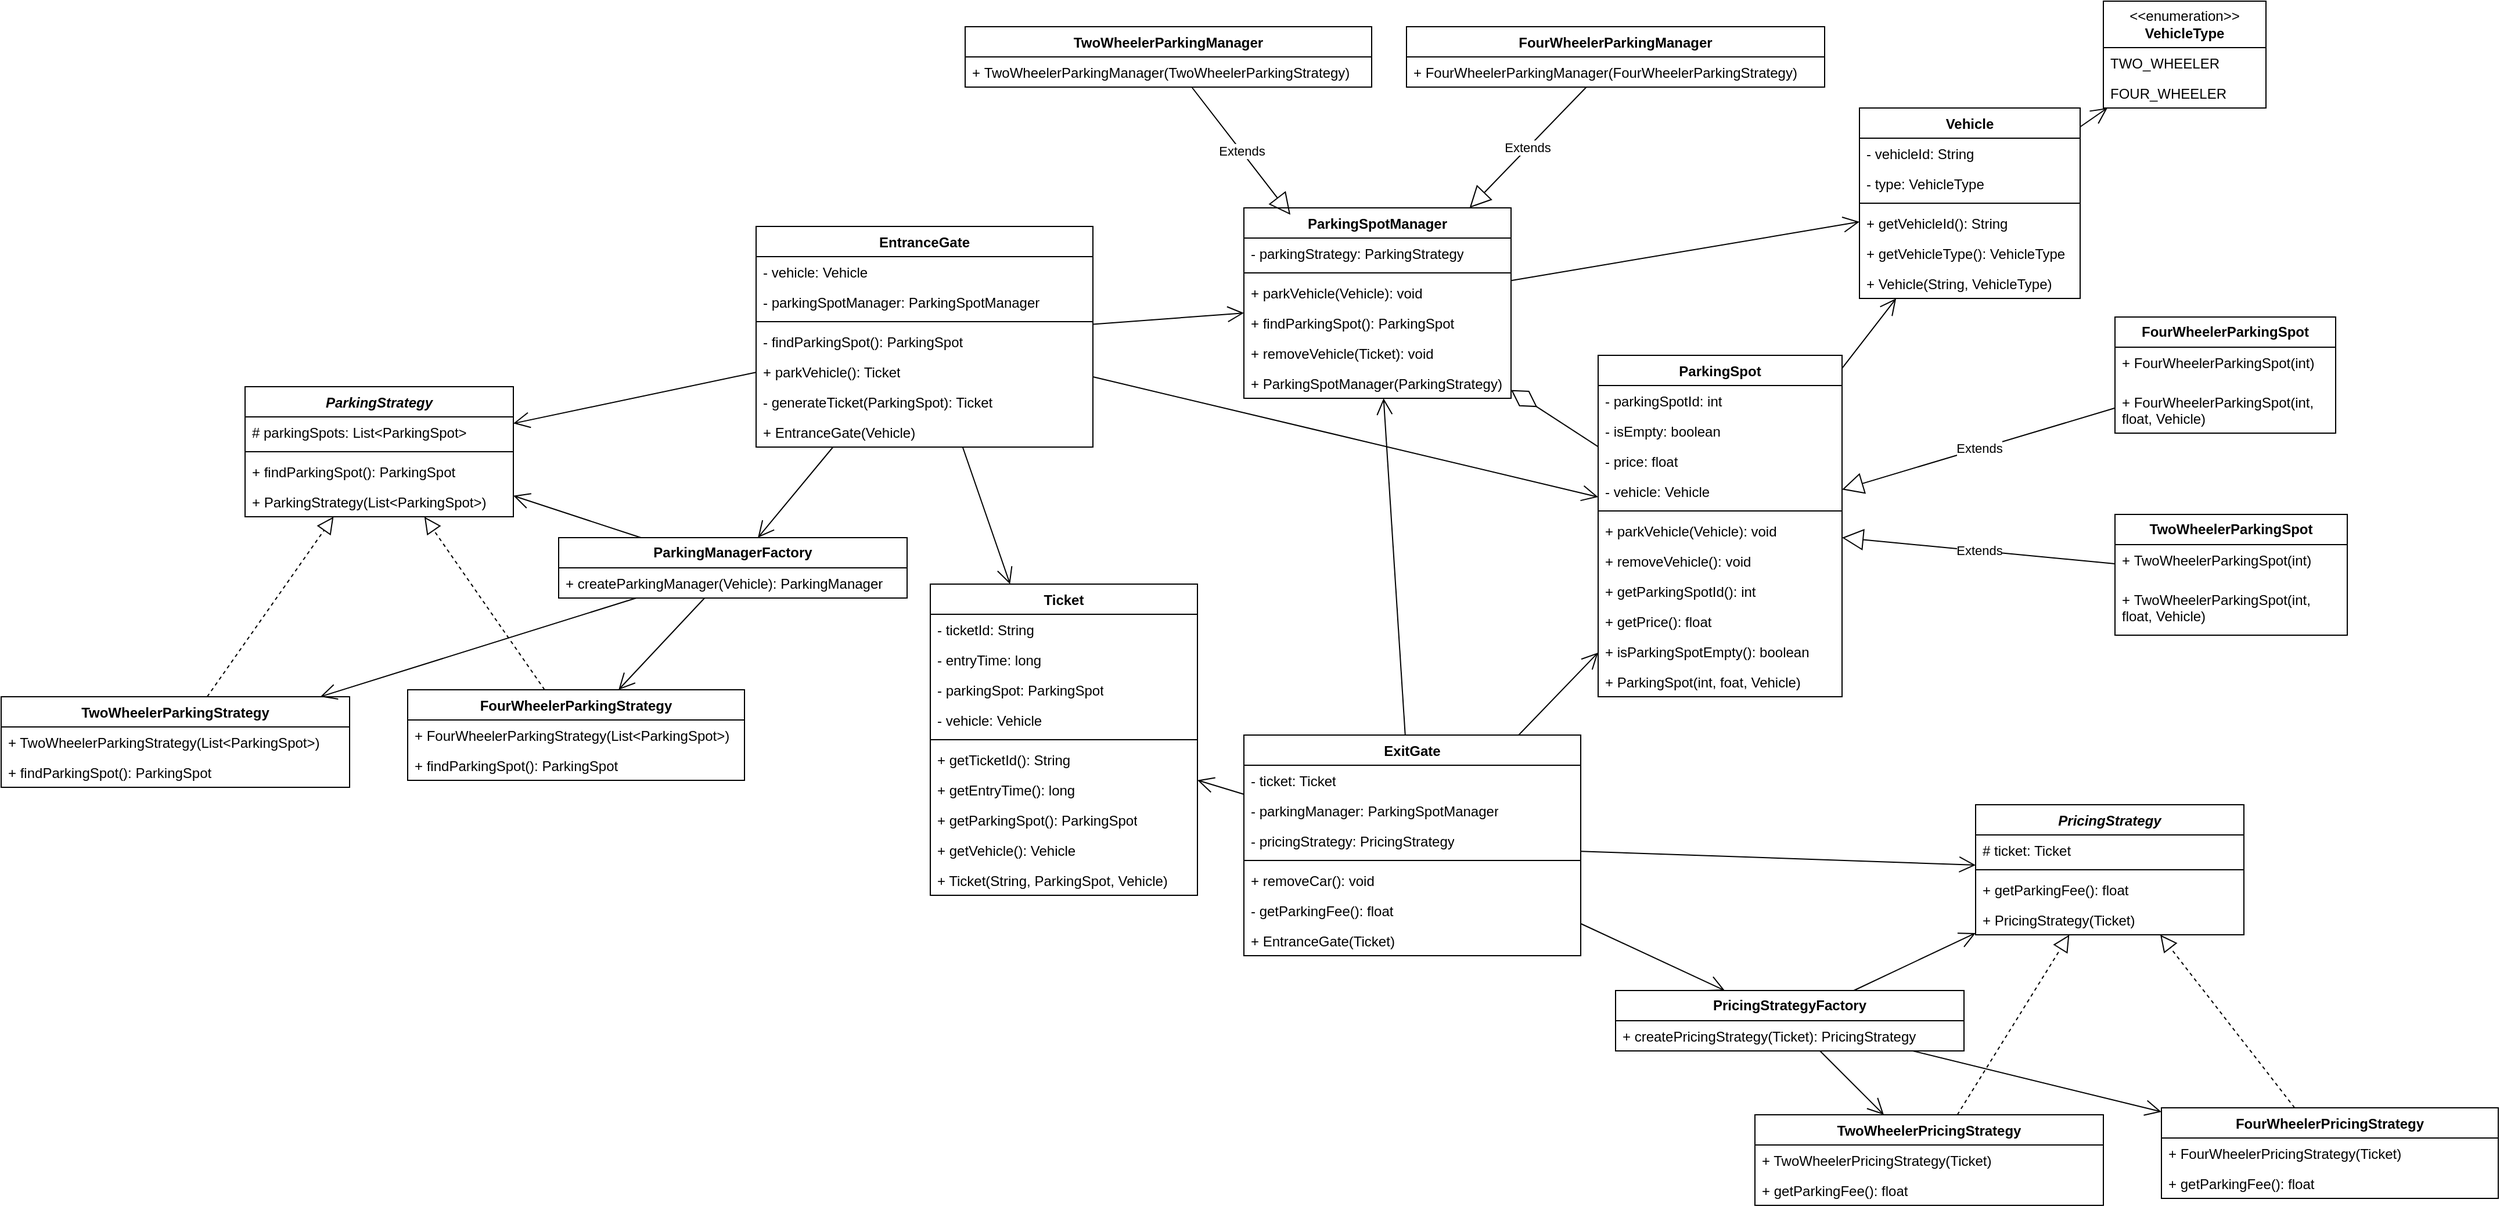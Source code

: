 <mxfile version="24.9.1">
  <diagram name="Page-1" id="A_3Z3gADPUwUNIoHM96N">
    <mxGraphModel dx="3578" dy="862" grid="1" gridSize="10" guides="1" tooltips="1" connect="1" arrows="1" fold="1" page="1" pageScale="1" pageWidth="850" pageHeight="1100" math="0" shadow="0">
      <root>
        <mxCell id="0" />
        <mxCell id="1" parent="0" />
        <mxCell id="FUsT_DUkwrvL3j2b9HlF-2" value="Vehicle" style="swimlane;fontStyle=1;align=center;verticalAlign=top;childLayout=stackLayout;horizontal=1;startSize=26;horizontalStack=0;resizeParent=1;resizeParentMax=0;resizeLast=0;collapsible=1;marginBottom=0;whiteSpace=wrap;html=1;" parent="1" vertex="1">
          <mxGeometry x="660" y="110" width="190" height="164" as="geometry" />
        </mxCell>
        <mxCell id="FUsT_DUkwrvL3j2b9HlF-6" value="- vehicleId: String" style="text;strokeColor=none;fillColor=none;align=left;verticalAlign=top;spacingLeft=4;spacingRight=4;overflow=hidden;rotatable=0;points=[[0,0.5],[1,0.5]];portConstraint=eastwest;whiteSpace=wrap;html=1;" parent="FUsT_DUkwrvL3j2b9HlF-2" vertex="1">
          <mxGeometry y="26" width="190" height="26" as="geometry" />
        </mxCell>
        <mxCell id="FUsT_DUkwrvL3j2b9HlF-3" value="- type: VehicleType" style="text;strokeColor=none;fillColor=none;align=left;verticalAlign=top;spacingLeft=4;spacingRight=4;overflow=hidden;rotatable=0;points=[[0,0.5],[1,0.5]];portConstraint=eastwest;whiteSpace=wrap;html=1;" parent="FUsT_DUkwrvL3j2b9HlF-2" vertex="1">
          <mxGeometry y="52" width="190" height="26" as="geometry" />
        </mxCell>
        <mxCell id="FUsT_DUkwrvL3j2b9HlF-4" value="" style="line;strokeWidth=1;fillColor=none;align=left;verticalAlign=middle;spacingTop=-1;spacingLeft=3;spacingRight=3;rotatable=0;labelPosition=right;points=[];portConstraint=eastwest;strokeColor=inherit;" parent="FUsT_DUkwrvL3j2b9HlF-2" vertex="1">
          <mxGeometry y="78" width="190" height="8" as="geometry" />
        </mxCell>
        <mxCell id="FUsT_DUkwrvL3j2b9HlF-5" value="+ getVehicleId(): String" style="text;strokeColor=none;fillColor=none;align=left;verticalAlign=top;spacingLeft=4;spacingRight=4;overflow=hidden;rotatable=0;points=[[0,0.5],[1,0.5]];portConstraint=eastwest;whiteSpace=wrap;html=1;" parent="FUsT_DUkwrvL3j2b9HlF-2" vertex="1">
          <mxGeometry y="86" width="190" height="26" as="geometry" />
        </mxCell>
        <mxCell id="usucoXIrSyhPWJCQxuVE-49" value="+ getVehicleType(): VehicleType" style="text;strokeColor=none;fillColor=none;align=left;verticalAlign=top;spacingLeft=4;spacingRight=4;overflow=hidden;rotatable=0;points=[[0,0.5],[1,0.5]];portConstraint=eastwest;whiteSpace=wrap;html=1;" parent="FUsT_DUkwrvL3j2b9HlF-2" vertex="1">
          <mxGeometry y="112" width="190" height="26" as="geometry" />
        </mxCell>
        <mxCell id="YP-BYKHwTWHWwbUKbC8P-22" value="+ Vehicle(String, VehicleType)" style="text;strokeColor=none;fillColor=none;align=left;verticalAlign=top;spacingLeft=4;spacingRight=4;overflow=hidden;rotatable=0;points=[[0,0.5],[1,0.5]];portConstraint=eastwest;whiteSpace=wrap;html=1;" vertex="1" parent="FUsT_DUkwrvL3j2b9HlF-2">
          <mxGeometry y="138" width="190" height="26" as="geometry" />
        </mxCell>
        <mxCell id="FUsT_DUkwrvL3j2b9HlF-9" value="&amp;lt;&amp;lt;enumeration&amp;gt;&amp;gt;&lt;br&gt;&lt;b&gt;VehicleType&lt;br&gt;&lt;/b&gt;" style="swimlane;fontStyle=0;childLayout=stackLayout;horizontal=1;startSize=40;fillColor=none;horizontalStack=0;resizeParent=1;resizeParentMax=0;resizeLast=0;collapsible=1;marginBottom=0;whiteSpace=wrap;html=1;" parent="1" vertex="1">
          <mxGeometry x="870" y="18" width="140" height="92" as="geometry" />
        </mxCell>
        <mxCell id="FUsT_DUkwrvL3j2b9HlF-10" value="TWO_WHEELER" style="text;strokeColor=none;fillColor=none;align=left;verticalAlign=top;spacingLeft=4;spacingRight=4;overflow=hidden;rotatable=0;points=[[0,0.5],[1,0.5]];portConstraint=eastwest;whiteSpace=wrap;html=1;" parent="FUsT_DUkwrvL3j2b9HlF-9" vertex="1">
          <mxGeometry y="40" width="140" height="26" as="geometry" />
        </mxCell>
        <mxCell id="FUsT_DUkwrvL3j2b9HlF-11" value="FOUR_WHEELER" style="text;strokeColor=none;fillColor=none;align=left;verticalAlign=top;spacingLeft=4;spacingRight=4;overflow=hidden;rotatable=0;points=[[0,0.5],[1,0.5]];portConstraint=eastwest;whiteSpace=wrap;html=1;" parent="FUsT_DUkwrvL3j2b9HlF-9" vertex="1">
          <mxGeometry y="66" width="140" height="26" as="geometry" />
        </mxCell>
        <mxCell id="FUsT_DUkwrvL3j2b9HlF-14" value="" style="endArrow=open;endFill=1;endSize=12;html=1;rounded=0;" parent="1" source="FUsT_DUkwrvL3j2b9HlF-2" target="FUsT_DUkwrvL3j2b9HlF-9" edge="1">
          <mxGeometry width="160" relative="1" as="geometry">
            <mxPoint x="340" y="420" as="sourcePoint" />
            <mxPoint x="500" y="420" as="targetPoint" />
          </mxGeometry>
        </mxCell>
        <mxCell id="FUsT_DUkwrvL3j2b9HlF-19" value="ParkingSpot" style="swimlane;fontStyle=1;align=center;verticalAlign=top;childLayout=stackLayout;horizontal=1;startSize=26;horizontalStack=0;resizeParent=1;resizeParentMax=0;resizeLast=0;collapsible=1;marginBottom=0;whiteSpace=wrap;html=1;" parent="1" vertex="1">
          <mxGeometry x="435" y="323" width="210" height="294" as="geometry" />
        </mxCell>
        <mxCell id="FUsT_DUkwrvL3j2b9HlF-20" value="- parkingSpotId: int" style="text;strokeColor=none;fillColor=none;align=left;verticalAlign=top;spacingLeft=4;spacingRight=4;overflow=hidden;rotatable=0;points=[[0,0.5],[1,0.5]];portConstraint=eastwest;whiteSpace=wrap;html=1;" parent="FUsT_DUkwrvL3j2b9HlF-19" vertex="1">
          <mxGeometry y="26" width="210" height="26" as="geometry" />
        </mxCell>
        <mxCell id="FUsT_DUkwrvL3j2b9HlF-25" value="- isEmpty: boolean" style="text;strokeColor=none;fillColor=none;align=left;verticalAlign=top;spacingLeft=4;spacingRight=4;overflow=hidden;rotatable=0;points=[[0,0.5],[1,0.5]];portConstraint=eastwest;whiteSpace=wrap;html=1;" parent="FUsT_DUkwrvL3j2b9HlF-19" vertex="1">
          <mxGeometry y="52" width="210" height="26" as="geometry" />
        </mxCell>
        <mxCell id="FUsT_DUkwrvL3j2b9HlF-26" value="- price: float" style="text;strokeColor=none;fillColor=none;align=left;verticalAlign=top;spacingLeft=4;spacingRight=4;overflow=hidden;rotatable=0;points=[[0,0.5],[1,0.5]];portConstraint=eastwest;whiteSpace=wrap;html=1;" parent="FUsT_DUkwrvL3j2b9HlF-19" vertex="1">
          <mxGeometry y="78" width="210" height="26" as="geometry" />
        </mxCell>
        <mxCell id="FUsT_DUkwrvL3j2b9HlF-23" value="- vehicle: Vehicle" style="text;strokeColor=none;fillColor=none;align=left;verticalAlign=top;spacingLeft=4;spacingRight=4;overflow=hidden;rotatable=0;points=[[0,0.5],[1,0.5]];portConstraint=eastwest;whiteSpace=wrap;html=1;" parent="FUsT_DUkwrvL3j2b9HlF-19" vertex="1">
          <mxGeometry y="104" width="210" height="26" as="geometry" />
        </mxCell>
        <mxCell id="FUsT_DUkwrvL3j2b9HlF-21" value="" style="line;strokeWidth=1;fillColor=none;align=left;verticalAlign=middle;spacingTop=-1;spacingLeft=3;spacingRight=3;rotatable=0;labelPosition=right;points=[];portConstraint=eastwest;strokeColor=inherit;" parent="FUsT_DUkwrvL3j2b9HlF-19" vertex="1">
          <mxGeometry y="130" width="210" height="8" as="geometry" />
        </mxCell>
        <mxCell id="FUsT_DUkwrvL3j2b9HlF-22" value="+ parkVehicle(Vehicle): void" style="text;strokeColor=none;fillColor=none;align=left;verticalAlign=top;spacingLeft=4;spacingRight=4;overflow=hidden;rotatable=0;points=[[0,0.5],[1,0.5]];portConstraint=eastwest;whiteSpace=wrap;html=1;" parent="FUsT_DUkwrvL3j2b9HlF-19" vertex="1">
          <mxGeometry y="138" width="210" height="26" as="geometry" />
        </mxCell>
        <mxCell id="FUsT_DUkwrvL3j2b9HlF-28" value="+ removeVehicle(): void" style="text;strokeColor=none;fillColor=none;align=left;verticalAlign=top;spacingLeft=4;spacingRight=4;overflow=hidden;rotatable=0;points=[[0,0.5],[1,0.5]];portConstraint=eastwest;whiteSpace=wrap;html=1;" parent="FUsT_DUkwrvL3j2b9HlF-19" vertex="1">
          <mxGeometry y="164" width="210" height="26" as="geometry" />
        </mxCell>
        <mxCell id="YP-BYKHwTWHWwbUKbC8P-24" value="+ getParkingSpotId(): int" style="text;strokeColor=none;fillColor=none;align=left;verticalAlign=top;spacingLeft=4;spacingRight=4;overflow=hidden;rotatable=0;points=[[0,0.5],[1,0.5]];portConstraint=eastwest;whiteSpace=wrap;html=1;" vertex="1" parent="FUsT_DUkwrvL3j2b9HlF-19">
          <mxGeometry y="190" width="210" height="26" as="geometry" />
        </mxCell>
        <mxCell id="YP-BYKHwTWHWwbUKbC8P-23" value="+ getPrice(): float" style="text;strokeColor=none;fillColor=none;align=left;verticalAlign=top;spacingLeft=4;spacingRight=4;overflow=hidden;rotatable=0;points=[[0,0.5],[1,0.5]];portConstraint=eastwest;whiteSpace=wrap;html=1;" vertex="1" parent="FUsT_DUkwrvL3j2b9HlF-19">
          <mxGeometry y="216" width="210" height="26" as="geometry" />
        </mxCell>
        <mxCell id="YP-BYKHwTWHWwbUKbC8P-25" value="+ isParkingSpotEmpty(): boolean" style="text;strokeColor=none;fillColor=none;align=left;verticalAlign=top;spacingLeft=4;spacingRight=4;overflow=hidden;rotatable=0;points=[[0,0.5],[1,0.5]];portConstraint=eastwest;whiteSpace=wrap;html=1;" vertex="1" parent="FUsT_DUkwrvL3j2b9HlF-19">
          <mxGeometry y="242" width="210" height="26" as="geometry" />
        </mxCell>
        <mxCell id="FUsT_DUkwrvL3j2b9HlF-27" value="+ ParkingSpot(int, foat, Vehicle)" style="text;strokeColor=none;fillColor=none;align=left;verticalAlign=top;spacingLeft=4;spacingRight=4;overflow=hidden;rotatable=0;points=[[0,0.5],[1,0.5]];portConstraint=eastwest;whiteSpace=wrap;html=1;" parent="FUsT_DUkwrvL3j2b9HlF-19" vertex="1">
          <mxGeometry y="268" width="210" height="26" as="geometry" />
        </mxCell>
        <mxCell id="FUsT_DUkwrvL3j2b9HlF-29" value="ParkingSpotManager" style="swimlane;fontStyle=1;align=center;verticalAlign=top;childLayout=stackLayout;horizontal=1;startSize=26;horizontalStack=0;resizeParent=1;resizeParentMax=0;resizeLast=0;collapsible=1;marginBottom=0;whiteSpace=wrap;html=1;" parent="1" vertex="1">
          <mxGeometry x="130" y="196" width="230" height="164" as="geometry" />
        </mxCell>
        <mxCell id="FUsT_DUkwrvL3j2b9HlF-33" value="- parkingStrategy: ParkingStrategy" style="text;strokeColor=none;fillColor=none;align=left;verticalAlign=top;spacingLeft=4;spacingRight=4;overflow=hidden;rotatable=0;points=[[0,0.5],[1,0.5]];portConstraint=eastwest;whiteSpace=wrap;html=1;" parent="FUsT_DUkwrvL3j2b9HlF-29" vertex="1">
          <mxGeometry y="26" width="230" height="26" as="geometry" />
        </mxCell>
        <mxCell id="FUsT_DUkwrvL3j2b9HlF-31" value="" style="line;strokeWidth=1;fillColor=none;align=left;verticalAlign=middle;spacingTop=-1;spacingLeft=3;spacingRight=3;rotatable=0;labelPosition=right;points=[];portConstraint=eastwest;strokeColor=inherit;" parent="FUsT_DUkwrvL3j2b9HlF-29" vertex="1">
          <mxGeometry y="52" width="230" height="8" as="geometry" />
        </mxCell>
        <mxCell id="FUsT_DUkwrvL3j2b9HlF-32" value="+ parkVehicle(Vehicle): void" style="text;strokeColor=none;fillColor=none;align=left;verticalAlign=top;spacingLeft=4;spacingRight=4;overflow=hidden;rotatable=0;points=[[0,0.5],[1,0.5]];portConstraint=eastwest;whiteSpace=wrap;html=1;" parent="FUsT_DUkwrvL3j2b9HlF-29" vertex="1">
          <mxGeometry y="60" width="230" height="26" as="geometry" />
        </mxCell>
        <mxCell id="YP-BYKHwTWHWwbUKbC8P-36" value="+ findParkingSpot(): ParkingSpot" style="text;strokeColor=none;fillColor=none;align=left;verticalAlign=top;spacingLeft=4;spacingRight=4;overflow=hidden;rotatable=0;points=[[0,0.5],[1,0.5]];portConstraint=eastwest;whiteSpace=wrap;html=1;" vertex="1" parent="FUsT_DUkwrvL3j2b9HlF-29">
          <mxGeometry y="86" width="230" height="26" as="geometry" />
        </mxCell>
        <mxCell id="YP-BYKHwTWHWwbUKbC8P-37" value="+ removeVehicle(Ticket): void" style="text;strokeColor=none;fillColor=none;align=left;verticalAlign=top;spacingLeft=4;spacingRight=4;overflow=hidden;rotatable=0;points=[[0,0.5],[1,0.5]];portConstraint=eastwest;whiteSpace=wrap;html=1;" vertex="1" parent="FUsT_DUkwrvL3j2b9HlF-29">
          <mxGeometry y="112" width="230" height="26" as="geometry" />
        </mxCell>
        <mxCell id="FUsT_DUkwrvL3j2b9HlF-34" value="+ ParkingSpotManager(ParkingStrategy)" style="text;strokeColor=none;fillColor=none;align=left;verticalAlign=top;spacingLeft=4;spacingRight=4;overflow=hidden;rotatable=0;points=[[0,0.5],[1,0.5]];portConstraint=eastwest;whiteSpace=wrap;html=1;" parent="FUsT_DUkwrvL3j2b9HlF-29" vertex="1">
          <mxGeometry y="138" width="230" height="26" as="geometry" />
        </mxCell>
        <mxCell id="FUsT_DUkwrvL3j2b9HlF-35" value="" style="endArrow=diamondThin;endFill=0;endSize=24;html=1;rounded=0;" parent="1" source="FUsT_DUkwrvL3j2b9HlF-19" target="FUsT_DUkwrvL3j2b9HlF-29" edge="1">
          <mxGeometry width="160" relative="1" as="geometry">
            <mxPoint x="190" y="270" as="sourcePoint" />
            <mxPoint x="350" y="270" as="targetPoint" />
          </mxGeometry>
        </mxCell>
        <mxCell id="FUsT_DUkwrvL3j2b9HlF-37" value="" style="endArrow=open;endFill=1;endSize=12;html=1;rounded=0;" parent="1" source="FUsT_DUkwrvL3j2b9HlF-19" target="FUsT_DUkwrvL3j2b9HlF-2" edge="1">
          <mxGeometry width="160" relative="1" as="geometry">
            <mxPoint x="540" y="418" as="sourcePoint" />
            <mxPoint x="569" y="320" as="targetPoint" />
          </mxGeometry>
        </mxCell>
        <mxCell id="FUsT_DUkwrvL3j2b9HlF-38" value="" style="endArrow=open;endFill=1;endSize=12;html=1;rounded=0;" parent="1" source="FUsT_DUkwrvL3j2b9HlF-29" target="FUsT_DUkwrvL3j2b9HlF-2" edge="1">
          <mxGeometry width="160" relative="1" as="geometry">
            <mxPoint x="757" y="290" as="sourcePoint" />
            <mxPoint x="786" y="192" as="targetPoint" />
          </mxGeometry>
        </mxCell>
        <mxCell id="FUsT_DUkwrvL3j2b9HlF-39" value="Ticket" style="swimlane;fontStyle=1;align=center;verticalAlign=top;childLayout=stackLayout;horizontal=1;startSize=26;horizontalStack=0;resizeParent=1;resizeParentMax=0;resizeLast=0;collapsible=1;marginBottom=0;whiteSpace=wrap;html=1;" parent="1" vertex="1">
          <mxGeometry x="-140" y="520" width="230" height="268" as="geometry" />
        </mxCell>
        <mxCell id="FUsT_DUkwrvL3j2b9HlF-40" value="- ticketId: String" style="text;strokeColor=none;fillColor=none;align=left;verticalAlign=top;spacingLeft=4;spacingRight=4;overflow=hidden;rotatable=0;points=[[0,0.5],[1,0.5]];portConstraint=eastwest;whiteSpace=wrap;html=1;" parent="FUsT_DUkwrvL3j2b9HlF-39" vertex="1">
          <mxGeometry y="26" width="230" height="26" as="geometry" />
        </mxCell>
        <mxCell id="FUsT_DUkwrvL3j2b9HlF-44" value="- entryTime: long" style="text;strokeColor=none;fillColor=none;align=left;verticalAlign=top;spacingLeft=4;spacingRight=4;overflow=hidden;rotatable=0;points=[[0,0.5],[1,0.5]];portConstraint=eastwest;whiteSpace=wrap;html=1;" parent="FUsT_DUkwrvL3j2b9HlF-39" vertex="1">
          <mxGeometry y="52" width="230" height="26" as="geometry" />
        </mxCell>
        <mxCell id="FUsT_DUkwrvL3j2b9HlF-45" value="- parkingSpot: ParkingSpot" style="text;strokeColor=none;fillColor=none;align=left;verticalAlign=top;spacingLeft=4;spacingRight=4;overflow=hidden;rotatable=0;points=[[0,0.5],[1,0.5]];portConstraint=eastwest;whiteSpace=wrap;html=1;" parent="FUsT_DUkwrvL3j2b9HlF-39" vertex="1">
          <mxGeometry y="78" width="230" height="26" as="geometry" />
        </mxCell>
        <mxCell id="FUsT_DUkwrvL3j2b9HlF-43" value="- vehicle: Vehicle" style="text;strokeColor=none;fillColor=none;align=left;verticalAlign=top;spacingLeft=4;spacingRight=4;overflow=hidden;rotatable=0;points=[[0,0.5],[1,0.5]];portConstraint=eastwest;whiteSpace=wrap;html=1;" parent="FUsT_DUkwrvL3j2b9HlF-39" vertex="1">
          <mxGeometry y="104" width="230" height="26" as="geometry" />
        </mxCell>
        <mxCell id="FUsT_DUkwrvL3j2b9HlF-41" value="" style="line;strokeWidth=1;fillColor=none;align=left;verticalAlign=middle;spacingTop=-1;spacingLeft=3;spacingRight=3;rotatable=0;labelPosition=right;points=[];portConstraint=eastwest;strokeColor=inherit;" parent="FUsT_DUkwrvL3j2b9HlF-39" vertex="1">
          <mxGeometry y="130" width="230" height="8" as="geometry" />
        </mxCell>
        <mxCell id="FUsT_DUkwrvL3j2b9HlF-42" value="+ getTicketId(): String" style="text;strokeColor=none;fillColor=none;align=left;verticalAlign=top;spacingLeft=4;spacingRight=4;overflow=hidden;rotatable=0;points=[[0,0.5],[1,0.5]];portConstraint=eastwest;whiteSpace=wrap;html=1;" parent="FUsT_DUkwrvL3j2b9HlF-39" vertex="1">
          <mxGeometry y="138" width="230" height="26" as="geometry" />
        </mxCell>
        <mxCell id="YP-BYKHwTWHWwbUKbC8P-9" value="+ getEntryTime(): long" style="text;strokeColor=none;fillColor=none;align=left;verticalAlign=top;spacingLeft=4;spacingRight=4;overflow=hidden;rotatable=0;points=[[0,0.5],[1,0.5]];portConstraint=eastwest;whiteSpace=wrap;html=1;" vertex="1" parent="FUsT_DUkwrvL3j2b9HlF-39">
          <mxGeometry y="164" width="230" height="26" as="geometry" />
        </mxCell>
        <mxCell id="YP-BYKHwTWHWwbUKbC8P-10" value="+ getParkingSpot(): ParkingSpot" style="text;strokeColor=none;fillColor=none;align=left;verticalAlign=top;spacingLeft=4;spacingRight=4;overflow=hidden;rotatable=0;points=[[0,0.5],[1,0.5]];portConstraint=eastwest;whiteSpace=wrap;html=1;" vertex="1" parent="FUsT_DUkwrvL3j2b9HlF-39">
          <mxGeometry y="190" width="230" height="26" as="geometry" />
        </mxCell>
        <mxCell id="YP-BYKHwTWHWwbUKbC8P-21" value="+ getVehicle(): Vehicle" style="text;strokeColor=none;fillColor=none;align=left;verticalAlign=top;spacingLeft=4;spacingRight=4;overflow=hidden;rotatable=0;points=[[0,0.5],[1,0.5]];portConstraint=eastwest;whiteSpace=wrap;html=1;" vertex="1" parent="FUsT_DUkwrvL3j2b9HlF-39">
          <mxGeometry y="216" width="230" height="26" as="geometry" />
        </mxCell>
        <mxCell id="YP-BYKHwTWHWwbUKbC8P-8" value="+ Ticket(String, ParkingSpot, Vehicle)" style="text;strokeColor=none;fillColor=none;align=left;verticalAlign=top;spacingLeft=4;spacingRight=4;overflow=hidden;rotatable=0;points=[[0,0.5],[1,0.5]];portConstraint=eastwest;whiteSpace=wrap;html=1;" vertex="1" parent="FUsT_DUkwrvL3j2b9HlF-39">
          <mxGeometry y="242" width="230" height="26" as="geometry" />
        </mxCell>
        <mxCell id="usucoXIrSyhPWJCQxuVE-7" value="TwoWheelerParkingStrategy" style="swimlane;fontStyle=1;align=center;verticalAlign=top;childLayout=stackLayout;horizontal=1;startSize=26;horizontalStack=0;resizeParent=1;resizeParentMax=0;resizeLast=0;collapsible=1;marginBottom=0;whiteSpace=wrap;html=1;" parent="1" vertex="1">
          <mxGeometry x="-940" y="617" width="300" height="78" as="geometry" />
        </mxCell>
        <mxCell id="YP-BYKHwTWHWwbUKbC8P-6" value="+ TwoWheelerParkingStrategy(List&amp;lt;ParkingSpot&amp;gt;)" style="text;strokeColor=none;fillColor=none;align=left;verticalAlign=top;spacingLeft=4;spacingRight=4;overflow=hidden;rotatable=0;points=[[0,0.5],[1,0.5]];portConstraint=eastwest;whiteSpace=wrap;html=1;" vertex="1" parent="usucoXIrSyhPWJCQxuVE-7">
          <mxGeometry y="26" width="300" height="26" as="geometry" />
        </mxCell>
        <mxCell id="usucoXIrSyhPWJCQxuVE-10" value="+ findParkingSpot(): ParkingSpot" style="text;strokeColor=none;fillColor=none;align=left;verticalAlign=top;spacingLeft=4;spacingRight=4;overflow=hidden;rotatable=0;points=[[0,0.5],[1,0.5]];portConstraint=eastwest;whiteSpace=wrap;html=1;" parent="usucoXIrSyhPWJCQxuVE-7" vertex="1">
          <mxGeometry y="52" width="300" height="26" as="geometry" />
        </mxCell>
        <mxCell id="usucoXIrSyhPWJCQxuVE-11" value="FourWheelerParkingStrategy" style="swimlane;fontStyle=1;align=center;verticalAlign=top;childLayout=stackLayout;horizontal=1;startSize=26;horizontalStack=0;resizeParent=1;resizeParentMax=0;resizeLast=0;collapsible=1;marginBottom=0;whiteSpace=wrap;html=1;" parent="1" vertex="1">
          <mxGeometry x="-590" y="611" width="290" height="78" as="geometry" />
        </mxCell>
        <mxCell id="YP-BYKHwTWHWwbUKbC8P-7" value="+ FourWheelerParkingStrategy(List&amp;lt;ParkingSpot&amp;gt;)" style="text;strokeColor=none;fillColor=none;align=left;verticalAlign=top;spacingLeft=4;spacingRight=4;overflow=hidden;rotatable=0;points=[[0,0.5],[1,0.5]];portConstraint=eastwest;whiteSpace=wrap;html=1;" vertex="1" parent="usucoXIrSyhPWJCQxuVE-11">
          <mxGeometry y="26" width="290" height="26" as="geometry" />
        </mxCell>
        <mxCell id="usucoXIrSyhPWJCQxuVE-14" value="+ findParkingSpot(): ParkingSpot" style="text;strokeColor=none;fillColor=none;align=left;verticalAlign=top;spacingLeft=4;spacingRight=4;overflow=hidden;rotatable=0;points=[[0,0.5],[1,0.5]];portConstraint=eastwest;whiteSpace=wrap;html=1;" parent="usucoXIrSyhPWJCQxuVE-11" vertex="1">
          <mxGeometry y="52" width="290" height="26" as="geometry" />
        </mxCell>
        <mxCell id="usucoXIrSyhPWJCQxuVE-28" value="" style="endArrow=block;dashed=1;endFill=0;endSize=12;html=1;rounded=0;" parent="1" source="usucoXIrSyhPWJCQxuVE-11" target="YP-BYKHwTWHWwbUKbC8P-1" edge="1">
          <mxGeometry width="160" relative="1" as="geometry">
            <mxPoint x="-441" y="540" as="sourcePoint" />
            <mxPoint x="-520.435" y="449" as="targetPoint" />
          </mxGeometry>
        </mxCell>
        <mxCell id="usucoXIrSyhPWJCQxuVE-29" value="" style="endArrow=block;dashed=1;endFill=0;endSize=12;html=1;rounded=0;" parent="1" source="usucoXIrSyhPWJCQxuVE-7" target="YP-BYKHwTWHWwbUKbC8P-1" edge="1">
          <mxGeometry width="160" relative="1" as="geometry">
            <mxPoint x="-665.5" y="507.5" as="sourcePoint" />
            <mxPoint x="-571.118" y="449" as="targetPoint" />
          </mxGeometry>
        </mxCell>
        <mxCell id="usucoXIrSyhPWJCQxuVE-30" value="EntranceGate" style="swimlane;fontStyle=1;align=center;verticalAlign=top;childLayout=stackLayout;horizontal=1;startSize=26;horizontalStack=0;resizeParent=1;resizeParentMax=0;resizeLast=0;collapsible=1;marginBottom=0;whiteSpace=wrap;html=1;" parent="1" vertex="1">
          <mxGeometry x="-290" y="212" width="290" height="190" as="geometry" />
        </mxCell>
        <mxCell id="usucoXIrSyhPWJCQxuVE-31" value="- vehicle: Vehicle" style="text;strokeColor=none;fillColor=none;align=left;verticalAlign=top;spacingLeft=4;spacingRight=4;overflow=hidden;rotatable=0;points=[[0,0.5],[1,0.5]];portConstraint=eastwest;whiteSpace=wrap;html=1;" parent="usucoXIrSyhPWJCQxuVE-30" vertex="1">
          <mxGeometry y="26" width="290" height="26" as="geometry" />
        </mxCell>
        <mxCell id="usucoXIrSyhPWJCQxuVE-39" value="- parkingSpotManager: ParkingSpotManager" style="text;strokeColor=none;fillColor=none;align=left;verticalAlign=top;spacingLeft=4;spacingRight=4;overflow=hidden;rotatable=0;points=[[0,0.5],[1,0.5]];portConstraint=eastwest;whiteSpace=wrap;html=1;" parent="usucoXIrSyhPWJCQxuVE-30" vertex="1">
          <mxGeometry y="52" width="290" height="26" as="geometry" />
        </mxCell>
        <mxCell id="usucoXIrSyhPWJCQxuVE-32" value="" style="line;strokeWidth=1;fillColor=none;align=left;verticalAlign=middle;spacingTop=-1;spacingLeft=3;spacingRight=3;rotatable=0;labelPosition=right;points=[];portConstraint=eastwest;strokeColor=inherit;" parent="usucoXIrSyhPWJCQxuVE-30" vertex="1">
          <mxGeometry y="78" width="290" height="8" as="geometry" />
        </mxCell>
        <mxCell id="usucoXIrSyhPWJCQxuVE-33" value="- findParkingSpot(): ParkingSpot" style="text;strokeColor=none;fillColor=none;align=left;verticalAlign=top;spacingLeft=4;spacingRight=4;overflow=hidden;rotatable=0;points=[[0,0.5],[1,0.5]];portConstraint=eastwest;whiteSpace=wrap;html=1;" parent="usucoXIrSyhPWJCQxuVE-30" vertex="1">
          <mxGeometry y="86" width="290" height="26" as="geometry" />
        </mxCell>
        <mxCell id="usucoXIrSyhPWJCQxuVE-37" value="+ parkVehicle(): Ticket" style="text;strokeColor=none;fillColor=none;align=left;verticalAlign=top;spacingLeft=4;spacingRight=4;overflow=hidden;rotatable=0;points=[[0,0.5],[1,0.5]];portConstraint=eastwest;whiteSpace=wrap;html=1;" parent="usucoXIrSyhPWJCQxuVE-30" vertex="1">
          <mxGeometry y="112" width="290" height="26" as="geometry" />
        </mxCell>
        <mxCell id="usucoXIrSyhPWJCQxuVE-36" value="- generateTicket(ParkingSpot): Ticket" style="text;strokeColor=none;fillColor=none;align=left;verticalAlign=top;spacingLeft=4;spacingRight=4;overflow=hidden;rotatable=0;points=[[0,0.5],[1,0.5]];portConstraint=eastwest;whiteSpace=wrap;html=1;" parent="usucoXIrSyhPWJCQxuVE-30" vertex="1">
          <mxGeometry y="138" width="290" height="26" as="geometry" />
        </mxCell>
        <mxCell id="usucoXIrSyhPWJCQxuVE-38" value="+ EntranceGate(Vehicle)" style="text;strokeColor=none;fillColor=none;align=left;verticalAlign=top;spacingLeft=4;spacingRight=4;overflow=hidden;rotatable=0;points=[[0,0.5],[1,0.5]];portConstraint=eastwest;whiteSpace=wrap;html=1;" parent="usucoXIrSyhPWJCQxuVE-30" vertex="1">
          <mxGeometry y="164" width="290" height="26" as="geometry" />
        </mxCell>
        <mxCell id="usucoXIrSyhPWJCQxuVE-40" value="ExitGate&lt;div&gt;&lt;br&gt;&lt;/div&gt;" style="swimlane;fontStyle=1;align=center;verticalAlign=top;childLayout=stackLayout;horizontal=1;startSize=26;horizontalStack=0;resizeParent=1;resizeParentMax=0;resizeLast=0;collapsible=1;marginBottom=0;whiteSpace=wrap;html=1;" parent="1" vertex="1">
          <mxGeometry x="130" y="650" width="290" height="190" as="geometry" />
        </mxCell>
        <mxCell id="usucoXIrSyhPWJCQxuVE-41" value="- ticket: Ticket" style="text;strokeColor=none;fillColor=none;align=left;verticalAlign=top;spacingLeft=4;spacingRight=4;overflow=hidden;rotatable=0;points=[[0,0.5],[1,0.5]];portConstraint=eastwest;whiteSpace=wrap;html=1;" parent="usucoXIrSyhPWJCQxuVE-40" vertex="1">
          <mxGeometry y="26" width="290" height="26" as="geometry" />
        </mxCell>
        <mxCell id="YP-BYKHwTWHWwbUKbC8P-35" value="- parkingManager: ParkingSpotManager" style="text;strokeColor=none;fillColor=none;align=left;verticalAlign=top;spacingLeft=4;spacingRight=4;overflow=hidden;rotatable=0;points=[[0,0.5],[1,0.5]];portConstraint=eastwest;whiteSpace=wrap;html=1;" vertex="1" parent="usucoXIrSyhPWJCQxuVE-40">
          <mxGeometry y="52" width="290" height="26" as="geometry" />
        </mxCell>
        <mxCell id="usucoXIrSyhPWJCQxuVE-42" value="- pricingStrategy: PricingStrategy" style="text;strokeColor=none;fillColor=none;align=left;verticalAlign=top;spacingLeft=4;spacingRight=4;overflow=hidden;rotatable=0;points=[[0,0.5],[1,0.5]];portConstraint=eastwest;whiteSpace=wrap;html=1;" parent="usucoXIrSyhPWJCQxuVE-40" vertex="1">
          <mxGeometry y="78" width="290" height="26" as="geometry" />
        </mxCell>
        <mxCell id="usucoXIrSyhPWJCQxuVE-43" value="" style="line;strokeWidth=1;fillColor=none;align=left;verticalAlign=middle;spacingTop=-1;spacingLeft=3;spacingRight=3;rotatable=0;labelPosition=right;points=[];portConstraint=eastwest;strokeColor=inherit;" parent="usucoXIrSyhPWJCQxuVE-40" vertex="1">
          <mxGeometry y="104" width="290" height="8" as="geometry" />
        </mxCell>
        <mxCell id="usucoXIrSyhPWJCQxuVE-44" value="+ removeCar(): void" style="text;strokeColor=none;fillColor=none;align=left;verticalAlign=top;spacingLeft=4;spacingRight=4;overflow=hidden;rotatable=0;points=[[0,0.5],[1,0.5]];portConstraint=eastwest;whiteSpace=wrap;html=1;" parent="usucoXIrSyhPWJCQxuVE-40" vertex="1">
          <mxGeometry y="112" width="290" height="26" as="geometry" />
        </mxCell>
        <mxCell id="usucoXIrSyhPWJCQxuVE-46" value="- getParkingFee(): float" style="text;strokeColor=none;fillColor=none;align=left;verticalAlign=top;spacingLeft=4;spacingRight=4;overflow=hidden;rotatable=0;points=[[0,0.5],[1,0.5]];portConstraint=eastwest;whiteSpace=wrap;html=1;" parent="usucoXIrSyhPWJCQxuVE-40" vertex="1">
          <mxGeometry y="138" width="290" height="26" as="geometry" />
        </mxCell>
        <mxCell id="usucoXIrSyhPWJCQxuVE-47" value="+ EntranceGate(Ticket)" style="text;strokeColor=none;fillColor=none;align=left;verticalAlign=top;spacingLeft=4;spacingRight=4;overflow=hidden;rotatable=0;points=[[0,0.5],[1,0.5]];portConstraint=eastwest;whiteSpace=wrap;html=1;" parent="usucoXIrSyhPWJCQxuVE-40" vertex="1">
          <mxGeometry y="164" width="290" height="26" as="geometry" />
        </mxCell>
        <mxCell id="usucoXIrSyhPWJCQxuVE-50" value="" style="endArrow=open;endFill=1;endSize=12;html=1;rounded=0;" parent="1" source="usucoXIrSyhPWJCQxuVE-30" target="YP-BYKHwTWHWwbUKbC8P-1" edge="1">
          <mxGeometry width="160" relative="1" as="geometry">
            <mxPoint x="-610" y="300" as="sourcePoint" />
            <mxPoint x="-380.812" y="470" as="targetPoint" />
          </mxGeometry>
        </mxCell>
        <mxCell id="usucoXIrSyhPWJCQxuVE-51" value="" style="endArrow=open;endFill=1;endSize=12;html=1;rounded=0;" parent="1" source="usucoXIrSyhPWJCQxuVE-30" target="FUsT_DUkwrvL3j2b9HlF-39" edge="1">
          <mxGeometry width="160" relative="1" as="geometry">
            <mxPoint x="-20" y="450" as="sourcePoint" />
            <mxPoint x="120" y="400" as="targetPoint" />
          </mxGeometry>
        </mxCell>
        <mxCell id="usucoXIrSyhPWJCQxuVE-52" value="" style="endArrow=open;endFill=1;endSize=12;html=1;rounded=0;" parent="1" source="usucoXIrSyhPWJCQxuVE-40" target="FUsT_DUkwrvL3j2b9HlF-39" edge="1">
          <mxGeometry width="160" relative="1" as="geometry">
            <mxPoint x="110" y="640" as="sourcePoint" />
            <mxPoint x="250" y="590" as="targetPoint" />
          </mxGeometry>
        </mxCell>
        <mxCell id="usucoXIrSyhPWJCQxuVE-53" value="" style="endArrow=open;endFill=1;endSize=12;html=1;rounded=0;" parent="1" source="usucoXIrSyhPWJCQxuVE-40" target="YP-BYKHwTWHWwbUKbC8P-57" edge="1">
          <mxGeometry width="160" relative="1" as="geometry">
            <mxPoint x="440" y="700" as="sourcePoint" />
            <mxPoint x="660" y="636.247" as="targetPoint" />
          </mxGeometry>
        </mxCell>
        <mxCell id="usucoXIrSyhPWJCQxuVE-54" value="" style="endArrow=open;endFill=1;endSize=12;html=1;rounded=0;" parent="1" source="usucoXIrSyhPWJCQxuVE-30" target="FUsT_DUkwrvL3j2b9HlF-19" edge="1">
          <mxGeometry width="160" relative="1" as="geometry">
            <mxPoint x="100" y="320" as="sourcePoint" />
            <mxPoint x="240" y="270" as="targetPoint" />
          </mxGeometry>
        </mxCell>
        <mxCell id="usucoXIrSyhPWJCQxuVE-55" value="" style="endArrow=open;endFill=1;endSize=12;html=1;rounded=0;" parent="1" source="usucoXIrSyhPWJCQxuVE-40" target="FUsT_DUkwrvL3j2b9HlF-19" edge="1">
          <mxGeometry width="160" relative="1" as="geometry">
            <mxPoint x="560" y="490" as="sourcePoint" />
            <mxPoint x="700" y="440" as="targetPoint" />
          </mxGeometry>
        </mxCell>
        <mxCell id="usucoXIrSyhPWJCQxuVE-56" value="" style="endArrow=open;endFill=1;endSize=12;html=1;rounded=0;" parent="1" source="usucoXIrSyhPWJCQxuVE-40" target="FUsT_DUkwrvL3j2b9HlF-29" edge="1">
          <mxGeometry width="160" relative="1" as="geometry">
            <mxPoint x="170" y="550" as="sourcePoint" />
            <mxPoint x="310" y="500" as="targetPoint" />
          </mxGeometry>
        </mxCell>
        <mxCell id="usucoXIrSyhPWJCQxuVE-58" value="" style="endArrow=open;endFill=1;endSize=12;html=1;rounded=0;" parent="1" source="usucoXIrSyhPWJCQxuVE-30" target="FUsT_DUkwrvL3j2b9HlF-29" edge="1">
          <mxGeometry width="160" relative="1" as="geometry">
            <mxPoint x="-20" y="140" as="sourcePoint" />
            <mxPoint x="120" y="90" as="targetPoint" />
          </mxGeometry>
        </mxCell>
        <mxCell id="usucoXIrSyhPWJCQxuVE-60" value="TwoWheelerParkingManager" style="swimlane;fontStyle=1;align=center;verticalAlign=top;childLayout=stackLayout;horizontal=1;startSize=26;horizontalStack=0;resizeParent=1;resizeParentMax=0;resizeLast=0;collapsible=1;marginBottom=0;whiteSpace=wrap;html=1;" parent="1" vertex="1">
          <mxGeometry x="-110" y="40" width="350" height="52" as="geometry" />
        </mxCell>
        <mxCell id="usucoXIrSyhPWJCQxuVE-63" value="+&amp;nbsp;&lt;span style=&quot;text-align: center;&quot;&gt;TwoWheelerParkingManager&lt;/span&gt;(&lt;span style=&quot;text-align: center;&quot;&gt;TwoWheelerParkingStrategy&lt;/span&gt;)" style="text;strokeColor=none;fillColor=none;align=left;verticalAlign=top;spacingLeft=4;spacingRight=4;overflow=hidden;rotatable=0;points=[[0,0.5],[1,0.5]];portConstraint=eastwest;whiteSpace=wrap;html=1;" parent="usucoXIrSyhPWJCQxuVE-60" vertex="1">
          <mxGeometry y="26" width="350" height="26" as="geometry" />
        </mxCell>
        <mxCell id="usucoXIrSyhPWJCQxuVE-64" value="FourWheelerParkingManager" style="swimlane;fontStyle=1;align=center;verticalAlign=top;childLayout=stackLayout;horizontal=1;startSize=26;horizontalStack=0;resizeParent=1;resizeParentMax=0;resizeLast=0;collapsible=1;marginBottom=0;whiteSpace=wrap;html=1;" parent="1" vertex="1">
          <mxGeometry x="270" y="40" width="360" height="52" as="geometry" />
        </mxCell>
        <mxCell id="usucoXIrSyhPWJCQxuVE-67" value="+&amp;nbsp;&lt;span style=&quot;text-align: center;&quot;&gt;FourWheelerParkingManager&lt;/span&gt;(&lt;span style=&quot;text-align: center;&quot;&gt;FourWheelerParkingStrategy&lt;/span&gt;)" style="text;strokeColor=none;fillColor=none;align=left;verticalAlign=top;spacingLeft=4;spacingRight=4;overflow=hidden;rotatable=0;points=[[0,0.5],[1,0.5]];portConstraint=eastwest;whiteSpace=wrap;html=1;" parent="usucoXIrSyhPWJCQxuVE-64" vertex="1">
          <mxGeometry y="26" width="360" height="26" as="geometry" />
        </mxCell>
        <mxCell id="usucoXIrSyhPWJCQxuVE-73" value="Extends" style="endArrow=block;endSize=16;endFill=0;html=1;rounded=0;entryX=0.174;entryY=0.036;entryDx=0;entryDy=0;entryPerimeter=0;" parent="1" source="usucoXIrSyhPWJCQxuVE-60" target="FUsT_DUkwrvL3j2b9HlF-29" edge="1">
          <mxGeometry width="160" relative="1" as="geometry">
            <mxPoint x="260" y="360" as="sourcePoint" />
            <mxPoint x="420" y="360" as="targetPoint" />
          </mxGeometry>
        </mxCell>
        <mxCell id="usucoXIrSyhPWJCQxuVE-75" value="Extends" style="endArrow=block;endSize=16;endFill=0;html=1;rounded=0;" parent="1" source="usucoXIrSyhPWJCQxuVE-64" target="FUsT_DUkwrvL3j2b9HlF-29" edge="1">
          <mxGeometry width="160" relative="1" as="geometry">
            <mxPoint x="250" y="136" as="sourcePoint" />
            <mxPoint x="234" y="206" as="targetPoint" />
          </mxGeometry>
        </mxCell>
        <mxCell id="s2KxVh2AQudLze0UKiti-1" value="&lt;b&gt;FourWheelerParkingSpot&lt;/b&gt;" style="swimlane;fontStyle=0;childLayout=stackLayout;horizontal=1;startSize=26;fillColor=none;horizontalStack=0;resizeParent=1;resizeParentMax=0;resizeLast=0;collapsible=1;marginBottom=0;whiteSpace=wrap;html=1;" parent="1" vertex="1">
          <mxGeometry x="880" y="290" width="190" height="100" as="geometry" />
        </mxCell>
        <mxCell id="s2KxVh2AQudLze0UKiti-2" value="+&amp;nbsp;&lt;span style=&quot;text-align: center;&quot;&gt;FourWheelerParkingSpot&lt;/span&gt;&lt;span style=&quot;text-align: center;&quot;&gt;(int)&lt;/span&gt;" style="text;strokeColor=none;fillColor=none;align=left;verticalAlign=top;spacingLeft=4;spacingRight=4;overflow=hidden;rotatable=0;points=[[0,0.5],[1,0.5]];portConstraint=eastwest;whiteSpace=wrap;html=1;" parent="s2KxVh2AQudLze0UKiti-1" vertex="1">
          <mxGeometry y="26" width="190" height="34" as="geometry" />
        </mxCell>
        <mxCell id="YP-BYKHwTWHWwbUKbC8P-26" value="+&amp;nbsp;&lt;span style=&quot;text-align: center;&quot;&gt;FourWheelerParkingSpot&lt;/span&gt;&lt;span style=&quot;text-align: center;&quot;&gt;(int, float, Vehicle)&lt;/span&gt;" style="text;strokeColor=none;fillColor=none;align=left;verticalAlign=top;spacingLeft=4;spacingRight=4;overflow=hidden;rotatable=0;points=[[0,0.5],[1,0.5]];portConstraint=eastwest;whiteSpace=wrap;html=1;" vertex="1" parent="s2KxVh2AQudLze0UKiti-1">
          <mxGeometry y="60" width="190" height="40" as="geometry" />
        </mxCell>
        <mxCell id="s2KxVh2AQudLze0UKiti-5" value="&lt;b&gt;TwoWheelerParkingSpot&lt;/b&gt;" style="swimlane;fontStyle=0;childLayout=stackLayout;horizontal=1;startSize=26;fillColor=none;horizontalStack=0;resizeParent=1;resizeParentMax=0;resizeLast=0;collapsible=1;marginBottom=0;whiteSpace=wrap;html=1;" parent="1" vertex="1">
          <mxGeometry x="880" y="460" width="200" height="104" as="geometry" />
        </mxCell>
        <mxCell id="YP-BYKHwTWHWwbUKbC8P-27" value="+&amp;nbsp;&lt;span style=&quot;text-align: center;&quot;&gt;TwoWheelerParkingSpot&lt;/span&gt;&lt;span style=&quot;text-align: center;&quot;&gt;(int)&lt;/span&gt;" style="text;strokeColor=none;fillColor=none;align=left;verticalAlign=top;spacingLeft=4;spacingRight=4;overflow=hidden;rotatable=0;points=[[0,0.5],[1,0.5]];portConstraint=eastwest;whiteSpace=wrap;html=1;" vertex="1" parent="s2KxVh2AQudLze0UKiti-5">
          <mxGeometry y="26" width="200" height="34" as="geometry" />
        </mxCell>
        <mxCell id="s2KxVh2AQudLze0UKiti-6" value="+&amp;nbsp;&lt;span style=&quot;text-align: center;&quot;&gt;TwoWheelerParkingSpot&lt;/span&gt;&lt;span style=&quot;text-align: center;&quot;&gt;(int, float, Vehicle)&lt;/span&gt;" style="text;strokeColor=none;fillColor=none;align=left;verticalAlign=top;spacingLeft=4;spacingRight=4;overflow=hidden;rotatable=0;points=[[0,0.5],[1,0.5]];portConstraint=eastwest;whiteSpace=wrap;html=1;" parent="s2KxVh2AQudLze0UKiti-5" vertex="1">
          <mxGeometry y="60" width="200" height="44" as="geometry" />
        </mxCell>
        <mxCell id="s2KxVh2AQudLze0UKiti-9" value="Extends" style="endArrow=block;endSize=16;endFill=0;html=1;rounded=0;" parent="1" source="s2KxVh2AQudLze0UKiti-1" target="FUsT_DUkwrvL3j2b9HlF-19" edge="1">
          <mxGeometry width="160" relative="1" as="geometry">
            <mxPoint x="725" y="402" as="sourcePoint" />
            <mxPoint x="690" y="472" as="targetPoint" />
          </mxGeometry>
        </mxCell>
        <mxCell id="s2KxVh2AQudLze0UKiti-10" value="Extends" style="endArrow=block;endSize=16;endFill=0;html=1;rounded=0;" parent="1" source="s2KxVh2AQudLze0UKiti-5" target="FUsT_DUkwrvL3j2b9HlF-19" edge="1">
          <mxGeometry width="160" relative="1" as="geometry">
            <mxPoint x="840" y="441" as="sourcePoint" />
            <mxPoint x="560" y="495" as="targetPoint" />
          </mxGeometry>
        </mxCell>
        <mxCell id="YP-BYKHwTWHWwbUKbC8P-1" value="&lt;i&gt;ParkingStrategy&lt;/i&gt;" style="swimlane;fontStyle=1;align=center;verticalAlign=top;childLayout=stackLayout;horizontal=1;startSize=26;horizontalStack=0;resizeParent=1;resizeParentMax=0;resizeLast=0;collapsible=1;marginBottom=0;whiteSpace=wrap;html=1;" vertex="1" parent="1">
          <mxGeometry x="-730" y="350" width="231" height="112" as="geometry" />
        </mxCell>
        <mxCell id="YP-BYKHwTWHWwbUKbC8P-2" value="# parkingSpots: List&amp;lt;ParkingSpot&amp;gt;" style="text;strokeColor=none;fillColor=none;align=left;verticalAlign=top;spacingLeft=4;spacingRight=4;overflow=hidden;rotatable=0;points=[[0,0.5],[1,0.5]];portConstraint=eastwest;whiteSpace=wrap;html=1;" vertex="1" parent="YP-BYKHwTWHWwbUKbC8P-1">
          <mxGeometry y="26" width="231" height="26" as="geometry" />
        </mxCell>
        <mxCell id="YP-BYKHwTWHWwbUKbC8P-3" value="" style="line;strokeWidth=1;fillColor=none;align=left;verticalAlign=middle;spacingTop=-1;spacingLeft=3;spacingRight=3;rotatable=0;labelPosition=right;points=[];portConstraint=eastwest;strokeColor=inherit;" vertex="1" parent="YP-BYKHwTWHWwbUKbC8P-1">
          <mxGeometry y="52" width="231" height="8" as="geometry" />
        </mxCell>
        <mxCell id="YP-BYKHwTWHWwbUKbC8P-5" value="+ findParkingSpot(): ParkingSpot" style="text;strokeColor=none;fillColor=none;align=left;verticalAlign=top;spacingLeft=4;spacingRight=4;overflow=hidden;rotatable=0;points=[[0,0.5],[1,0.5]];portConstraint=eastwest;whiteSpace=wrap;html=1;" vertex="1" parent="YP-BYKHwTWHWwbUKbC8P-1">
          <mxGeometry y="60" width="231" height="26" as="geometry" />
        </mxCell>
        <mxCell id="YP-BYKHwTWHWwbUKbC8P-4" value="+ ParkingStrategy(List&amp;lt;ParkingSpot&amp;gt;)" style="text;strokeColor=none;fillColor=none;align=left;verticalAlign=top;spacingLeft=4;spacingRight=4;overflow=hidden;rotatable=0;points=[[0,0.5],[1,0.5]];portConstraint=eastwest;whiteSpace=wrap;html=1;" vertex="1" parent="YP-BYKHwTWHWwbUKbC8P-1">
          <mxGeometry y="86" width="231" height="26" as="geometry" />
        </mxCell>
        <mxCell id="YP-BYKHwTWHWwbUKbC8P-29" value="&lt;b&gt;ParkingManagerFactory&lt;/b&gt;" style="swimlane;fontStyle=0;childLayout=stackLayout;horizontal=1;startSize=26;fillColor=none;horizontalStack=0;resizeParent=1;resizeParentMax=0;resizeLast=0;collapsible=1;marginBottom=0;whiteSpace=wrap;html=1;" vertex="1" parent="1">
          <mxGeometry x="-460" y="480" width="300" height="52" as="geometry" />
        </mxCell>
        <mxCell id="YP-BYKHwTWHWwbUKbC8P-30" value="+ createParkingManager(Vehicle): ParkingManager" style="text;strokeColor=none;fillColor=none;align=left;verticalAlign=top;spacingLeft=4;spacingRight=4;overflow=hidden;rotatable=0;points=[[0,0.5],[1,0.5]];portConstraint=eastwest;whiteSpace=wrap;html=1;" vertex="1" parent="YP-BYKHwTWHWwbUKbC8P-29">
          <mxGeometry y="26" width="300" height="26" as="geometry" />
        </mxCell>
        <mxCell id="YP-BYKHwTWHWwbUKbC8P-33" value="&lt;b&gt;PricingStrategyFactory&lt;/b&gt;" style="swimlane;fontStyle=0;childLayout=stackLayout;horizontal=1;startSize=26;fillColor=none;horizontalStack=0;resizeParent=1;resizeParentMax=0;resizeLast=0;collapsible=1;marginBottom=0;whiteSpace=wrap;html=1;" vertex="1" parent="1">
          <mxGeometry x="450" y="870" width="300" height="52" as="geometry" />
        </mxCell>
        <mxCell id="YP-BYKHwTWHWwbUKbC8P-34" value="+ createPricingStrategy(Ticket): PricingStrategy" style="text;strokeColor=none;fillColor=none;align=left;verticalAlign=top;spacingLeft=4;spacingRight=4;overflow=hidden;rotatable=0;points=[[0,0.5],[1,0.5]];portConstraint=eastwest;whiteSpace=wrap;html=1;" vertex="1" parent="YP-BYKHwTWHWwbUKbC8P-33">
          <mxGeometry y="26" width="300" height="26" as="geometry" />
        </mxCell>
        <mxCell id="YP-BYKHwTWHWwbUKbC8P-48" value="&lt;span style=&quot;text-align: left;&quot;&gt;TwoWheelerPricingStrategy&lt;/span&gt;" style="swimlane;fontStyle=1;align=center;verticalAlign=top;childLayout=stackLayout;horizontal=1;startSize=26;horizontalStack=0;resizeParent=1;resizeParentMax=0;resizeLast=0;collapsible=1;marginBottom=0;whiteSpace=wrap;html=1;" vertex="1" parent="1">
          <mxGeometry x="570" y="977" width="300" height="78" as="geometry" />
        </mxCell>
        <mxCell id="YP-BYKHwTWHWwbUKbC8P-49" value="+ TwoWheelerPricingStrategy(Ticket)" style="text;strokeColor=none;fillColor=none;align=left;verticalAlign=top;spacingLeft=4;spacingRight=4;overflow=hidden;rotatable=0;points=[[0,0.5],[1,0.5]];portConstraint=eastwest;whiteSpace=wrap;html=1;" vertex="1" parent="YP-BYKHwTWHWwbUKbC8P-48">
          <mxGeometry y="26" width="300" height="26" as="geometry" />
        </mxCell>
        <mxCell id="YP-BYKHwTWHWwbUKbC8P-50" value="+ getParkingFee(): float" style="text;strokeColor=none;fillColor=none;align=left;verticalAlign=top;spacingLeft=4;spacingRight=4;overflow=hidden;rotatable=0;points=[[0,0.5],[1,0.5]];portConstraint=eastwest;whiteSpace=wrap;html=1;" vertex="1" parent="YP-BYKHwTWHWwbUKbC8P-48">
          <mxGeometry y="52" width="300" height="26" as="geometry" />
        </mxCell>
        <mxCell id="YP-BYKHwTWHWwbUKbC8P-51" value="&lt;span style=&quot;text-align: left;&quot;&gt;FourWheelerPricingStrategy&lt;/span&gt;" style="swimlane;fontStyle=1;align=center;verticalAlign=top;childLayout=stackLayout;horizontal=1;startSize=26;horizontalStack=0;resizeParent=1;resizeParentMax=0;resizeLast=0;collapsible=1;marginBottom=0;whiteSpace=wrap;html=1;" vertex="1" parent="1">
          <mxGeometry x="920" y="971" width="290" height="78" as="geometry" />
        </mxCell>
        <mxCell id="YP-BYKHwTWHWwbUKbC8P-52" value="+ FourWheelerPricingStrategy(Ticket)" style="text;strokeColor=none;fillColor=none;align=left;verticalAlign=top;spacingLeft=4;spacingRight=4;overflow=hidden;rotatable=0;points=[[0,0.5],[1,0.5]];portConstraint=eastwest;whiteSpace=wrap;html=1;" vertex="1" parent="YP-BYKHwTWHWwbUKbC8P-51">
          <mxGeometry y="26" width="290" height="26" as="geometry" />
        </mxCell>
        <mxCell id="YP-BYKHwTWHWwbUKbC8P-53" value="+ getParkingFee(): float" style="text;strokeColor=none;fillColor=none;align=left;verticalAlign=top;spacingLeft=4;spacingRight=4;overflow=hidden;rotatable=0;points=[[0,0.5],[1,0.5]];portConstraint=eastwest;whiteSpace=wrap;html=1;" vertex="1" parent="YP-BYKHwTWHWwbUKbC8P-51">
          <mxGeometry y="52" width="290" height="26" as="geometry" />
        </mxCell>
        <mxCell id="YP-BYKHwTWHWwbUKbC8P-54" value="" style="endArrow=block;dashed=1;endFill=0;endSize=12;html=1;rounded=0;" edge="1" parent="1" source="YP-BYKHwTWHWwbUKbC8P-51" target="YP-BYKHwTWHWwbUKbC8P-57">
          <mxGeometry width="160" relative="1" as="geometry">
            <mxPoint x="1069" y="900" as="sourcePoint" />
            <mxPoint x="989.565" y="809" as="targetPoint" />
          </mxGeometry>
        </mxCell>
        <mxCell id="YP-BYKHwTWHWwbUKbC8P-55" value="" style="endArrow=block;dashed=1;endFill=0;endSize=12;html=1;rounded=0;" edge="1" parent="1" source="YP-BYKHwTWHWwbUKbC8P-48" target="YP-BYKHwTWHWwbUKbC8P-57">
          <mxGeometry width="160" relative="1" as="geometry">
            <mxPoint x="844.5" y="867.5" as="sourcePoint" />
            <mxPoint x="938.882" y="809" as="targetPoint" />
          </mxGeometry>
        </mxCell>
        <mxCell id="YP-BYKHwTWHWwbUKbC8P-57" value="&lt;i&gt;PricingStrategy&lt;/i&gt;" style="swimlane;fontStyle=1;align=center;verticalAlign=top;childLayout=stackLayout;horizontal=1;startSize=26;horizontalStack=0;resizeParent=1;resizeParentMax=0;resizeLast=0;collapsible=1;marginBottom=0;whiteSpace=wrap;html=1;" vertex="1" parent="1">
          <mxGeometry x="760" y="710" width="231" height="112" as="geometry" />
        </mxCell>
        <mxCell id="YP-BYKHwTWHWwbUKbC8P-58" value="# ticket: Ticket" style="text;strokeColor=none;fillColor=none;align=left;verticalAlign=top;spacingLeft=4;spacingRight=4;overflow=hidden;rotatable=0;points=[[0,0.5],[1,0.5]];portConstraint=eastwest;whiteSpace=wrap;html=1;" vertex="1" parent="YP-BYKHwTWHWwbUKbC8P-57">
          <mxGeometry y="26" width="231" height="26" as="geometry" />
        </mxCell>
        <mxCell id="YP-BYKHwTWHWwbUKbC8P-59" value="" style="line;strokeWidth=1;fillColor=none;align=left;verticalAlign=middle;spacingTop=-1;spacingLeft=3;spacingRight=3;rotatable=0;labelPosition=right;points=[];portConstraint=eastwest;strokeColor=inherit;" vertex="1" parent="YP-BYKHwTWHWwbUKbC8P-57">
          <mxGeometry y="52" width="231" height="8" as="geometry" />
        </mxCell>
        <mxCell id="YP-BYKHwTWHWwbUKbC8P-60" value="+ getParkingFee(): float" style="text;strokeColor=none;fillColor=none;align=left;verticalAlign=top;spacingLeft=4;spacingRight=4;overflow=hidden;rotatable=0;points=[[0,0.5],[1,0.5]];portConstraint=eastwest;whiteSpace=wrap;html=1;" vertex="1" parent="YP-BYKHwTWHWwbUKbC8P-57">
          <mxGeometry y="60" width="231" height="26" as="geometry" />
        </mxCell>
        <mxCell id="YP-BYKHwTWHWwbUKbC8P-61" value="+ PricingStrategy(Ticket)" style="text;strokeColor=none;fillColor=none;align=left;verticalAlign=top;spacingLeft=4;spacingRight=4;overflow=hidden;rotatable=0;points=[[0,0.5],[1,0.5]];portConstraint=eastwest;whiteSpace=wrap;html=1;" vertex="1" parent="YP-BYKHwTWHWwbUKbC8P-57">
          <mxGeometry y="86" width="231" height="26" as="geometry" />
        </mxCell>
        <mxCell id="YP-BYKHwTWHWwbUKbC8P-62" value="" style="endArrow=open;endFill=1;endSize=12;html=1;rounded=0;" edge="1" parent="1" source="usucoXIrSyhPWJCQxuVE-40" target="YP-BYKHwTWHWwbUKbC8P-33">
          <mxGeometry width="160" relative="1" as="geometry">
            <mxPoint x="290" y="903" as="sourcePoint" />
            <mxPoint x="560" y="870" as="targetPoint" />
          </mxGeometry>
        </mxCell>
        <mxCell id="YP-BYKHwTWHWwbUKbC8P-63" value="" style="endArrow=open;endFill=1;endSize=12;html=1;rounded=0;" edge="1" parent="1" source="YP-BYKHwTWHWwbUKbC8P-33" target="YP-BYKHwTWHWwbUKbC8P-57">
          <mxGeometry width="160" relative="1" as="geometry">
            <mxPoint x="570" y="822" as="sourcePoint" />
            <mxPoint x="603" y="899" as="targetPoint" />
          </mxGeometry>
        </mxCell>
        <mxCell id="YP-BYKHwTWHWwbUKbC8P-64" value="" style="endArrow=open;endFill=1;endSize=12;html=1;rounded=0;" edge="1" parent="1" source="YP-BYKHwTWHWwbUKbC8P-33" target="YP-BYKHwTWHWwbUKbC8P-48">
          <mxGeometry width="160" relative="1" as="geometry">
            <mxPoint x="660" y="890" as="sourcePoint" />
            <mxPoint x="693" y="967" as="targetPoint" />
          </mxGeometry>
        </mxCell>
        <mxCell id="YP-BYKHwTWHWwbUKbC8P-65" value="" style="endArrow=open;endFill=1;endSize=12;html=1;rounded=0;" edge="1" parent="1" source="YP-BYKHwTWHWwbUKbC8P-33" target="YP-BYKHwTWHWwbUKbC8P-51">
          <mxGeometry width="160" relative="1" as="geometry">
            <mxPoint x="660" y="890" as="sourcePoint" />
            <mxPoint x="693" y="967" as="targetPoint" />
          </mxGeometry>
        </mxCell>
        <mxCell id="YP-BYKHwTWHWwbUKbC8P-66" value="" style="endArrow=open;endFill=1;endSize=12;html=1;rounded=0;" edge="1" parent="1" source="usucoXIrSyhPWJCQxuVE-30" target="YP-BYKHwTWHWwbUKbC8P-29">
          <mxGeometry width="160" relative="1" as="geometry">
            <mxPoint x="-400" y="370" as="sourcePoint" />
            <mxPoint x="-359" y="488" as="targetPoint" />
          </mxGeometry>
        </mxCell>
        <mxCell id="YP-BYKHwTWHWwbUKbC8P-67" value="" style="endArrow=open;endFill=1;endSize=12;html=1;rounded=0;" edge="1" parent="1" source="YP-BYKHwTWHWwbUKbC8P-29" target="YP-BYKHwTWHWwbUKbC8P-1">
          <mxGeometry width="160" relative="1" as="geometry">
            <mxPoint x="-425" y="390" as="sourcePoint" />
            <mxPoint x="-384" y="508" as="targetPoint" />
          </mxGeometry>
        </mxCell>
        <mxCell id="YP-BYKHwTWHWwbUKbC8P-68" value="" style="endArrow=open;endFill=1;endSize=12;html=1;rounded=0;" edge="1" parent="1" source="YP-BYKHwTWHWwbUKbC8P-29" target="usucoXIrSyhPWJCQxuVE-11">
          <mxGeometry width="160" relative="1" as="geometry">
            <mxPoint x="-320" y="550" as="sourcePoint" />
            <mxPoint x="-279" y="668" as="targetPoint" />
            <Array as="points" />
          </mxGeometry>
        </mxCell>
        <mxCell id="YP-BYKHwTWHWwbUKbC8P-69" value="" style="endArrow=open;endFill=1;endSize=12;html=1;rounded=0;" edge="1" parent="1" source="YP-BYKHwTWHWwbUKbC8P-29" target="usucoXIrSyhPWJCQxuVE-7">
          <mxGeometry width="160" relative="1" as="geometry">
            <mxPoint x="-600" y="491" as="sourcePoint" />
            <mxPoint x="-559" y="609" as="targetPoint" />
          </mxGeometry>
        </mxCell>
      </root>
    </mxGraphModel>
  </diagram>
</mxfile>

